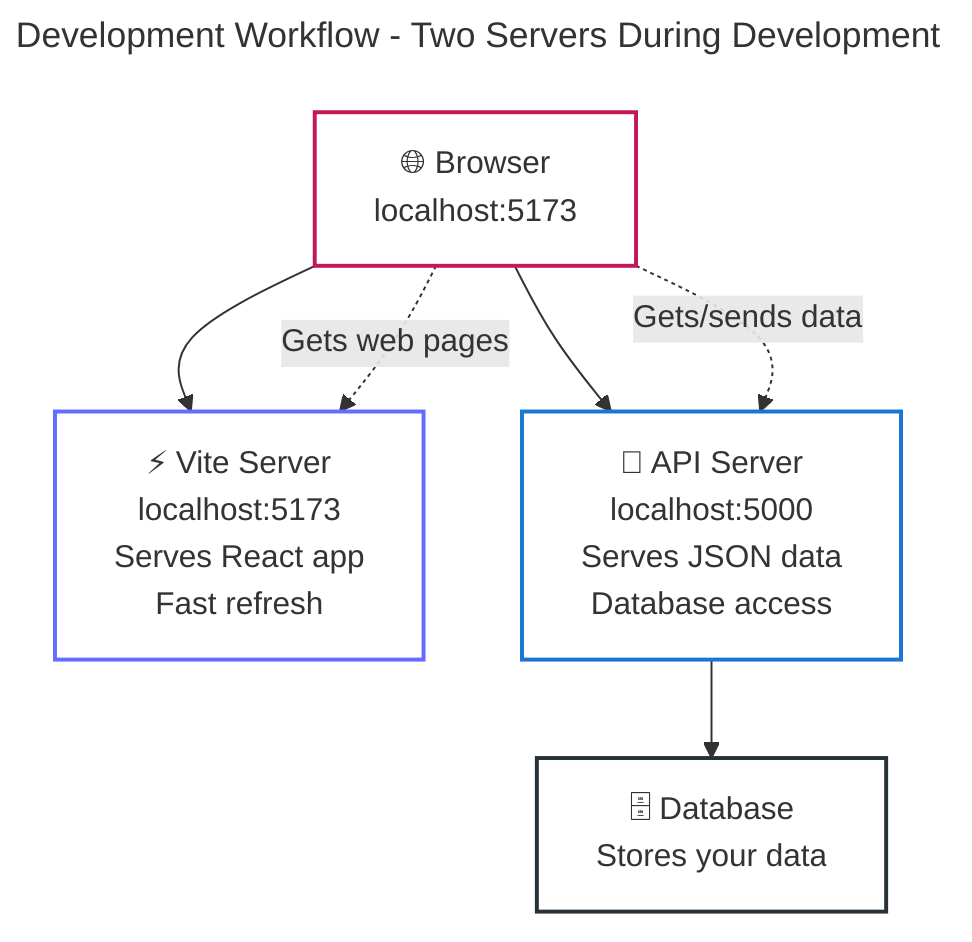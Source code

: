 ---
title: "Development Workflow - Two Servers During Development"
---

flowchart TD
    %% Browser
    BROWSER["🌐 Browser<br/>localhost:5173"]
    
    %% Two servers
    VITE["⚡ Vite Server<br/>localhost:5173<br/>Serves React app<br/>Fast refresh"]
    
    API["🔌 API Server<br/>localhost:5000<br/>Serves JSON data<br/>Database access"]
    
    %% Database
    DB["🗄️ Database<br/>Stores your data"]
    
    %% Connections
    BROWSER --> VITE
    BROWSER --> API
    API --> DB
    
    %% Labels
    BROWSER -.->|"Gets web pages"| VITE
    BROWSER -.->|"Gets/sends data"| API
    
    %% Styling
    classDef browser fill:transparent,stroke:#c2185b,stroke-width:2px
    classDef vite fill:transparent,stroke:#646cff,stroke-width:2px
    classDef api fill:transparent,stroke:#1976d2,stroke-width:2px
    classDef database fill:transparent,stroke:#263238,stroke-width:2px
    
    class BROWSER browser
    class VITE vite
    class API api
    class DB database